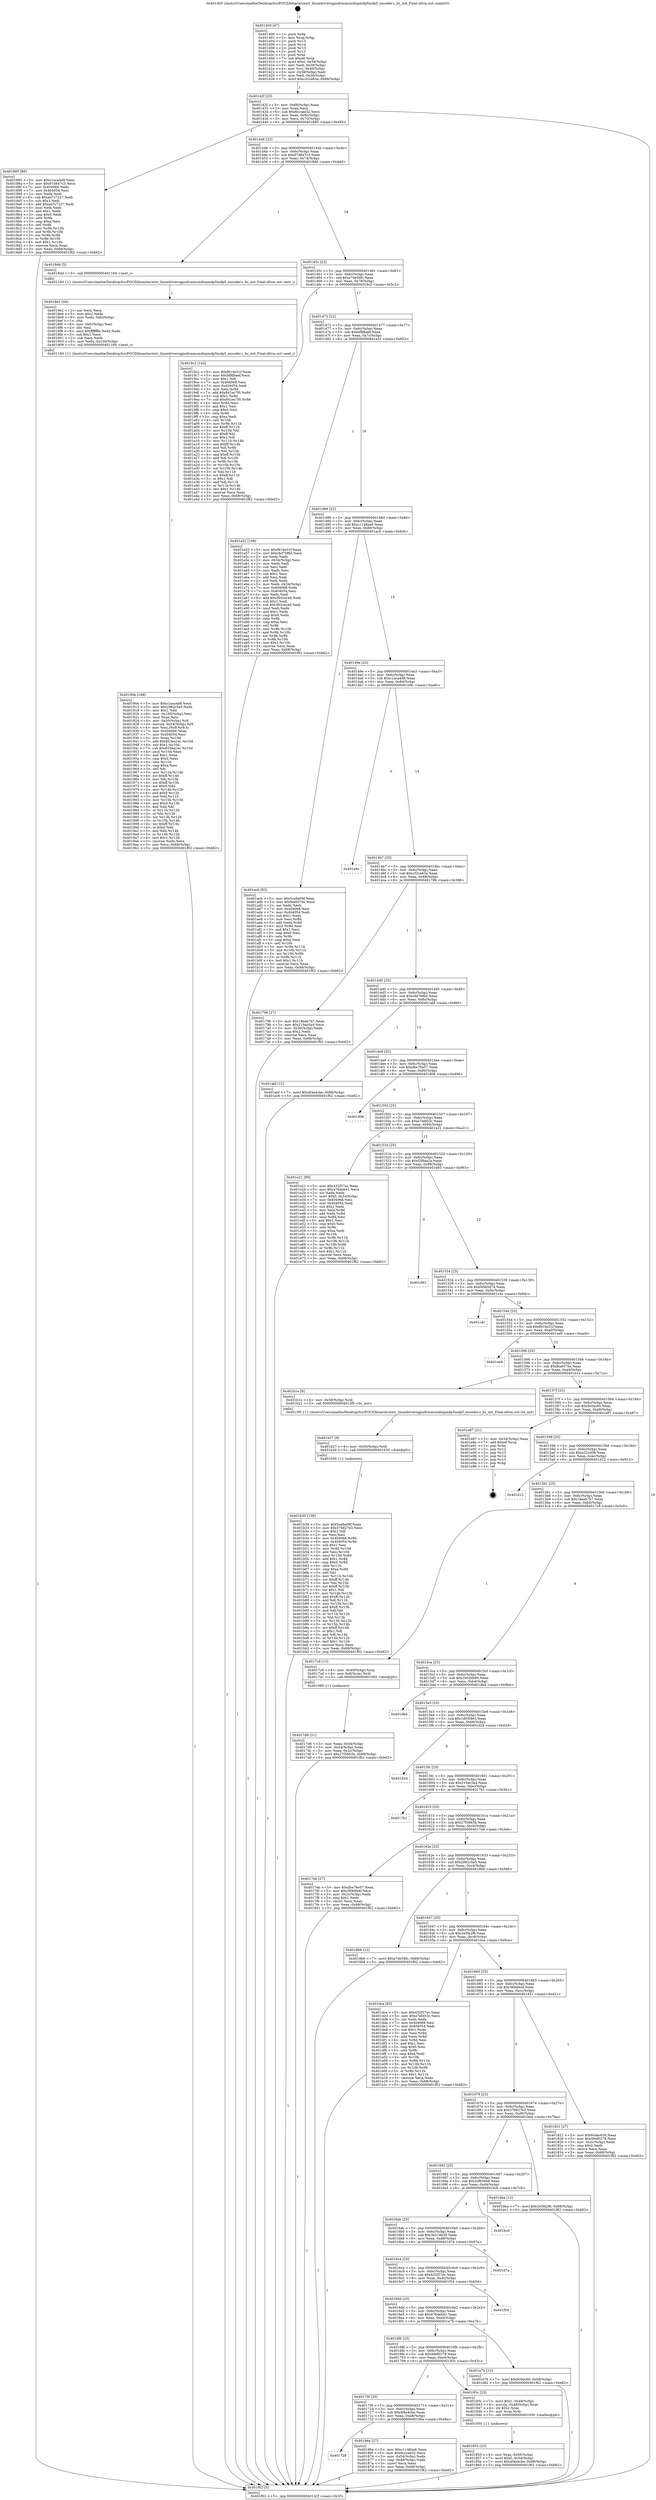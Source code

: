 digraph "0x401400" {
  label = "0x401400 (/mnt/c/Users/mathe/Desktop/tcc/POCII/binaries/extr_linuxdriversgpudrmmsmdispmdp5mdp5_encoder.c_bs_init_Final-ollvm.out::main(0))"
  labelloc = "t"
  node[shape=record]

  Entry [label="",width=0.3,height=0.3,shape=circle,fillcolor=black,style=filled]
  "0x40142f" [label="{
     0x40142f [23]\l
     | [instrs]\l
     &nbsp;&nbsp;0x40142f \<+3\>: mov -0x68(%rbp),%eax\l
     &nbsp;&nbsp;0x401432 \<+2\>: mov %eax,%ecx\l
     &nbsp;&nbsp;0x401434 \<+6\>: sub $0x8cccad32,%ecx\l
     &nbsp;&nbsp;0x40143a \<+3\>: mov %eax,-0x6c(%rbp)\l
     &nbsp;&nbsp;0x40143d \<+3\>: mov %ecx,-0x70(%rbp)\l
     &nbsp;&nbsp;0x401440 \<+6\>: je 0000000000401885 \<main+0x485\>\l
  }"]
  "0x401885" [label="{
     0x401885 [88]\l
     | [instrs]\l
     &nbsp;&nbsp;0x401885 \<+5\>: mov $0xc1aca4d9,%eax\l
     &nbsp;&nbsp;0x40188a \<+5\>: mov $0x97d847c3,%ecx\l
     &nbsp;&nbsp;0x40188f \<+7\>: mov 0x404068,%edx\l
     &nbsp;&nbsp;0x401896 \<+7\>: mov 0x404054,%esi\l
     &nbsp;&nbsp;0x40189d \<+2\>: mov %edx,%edi\l
     &nbsp;&nbsp;0x40189f \<+6\>: sub $0xad7c7227,%edi\l
     &nbsp;&nbsp;0x4018a5 \<+3\>: sub $0x1,%edi\l
     &nbsp;&nbsp;0x4018a8 \<+6\>: add $0xad7c7227,%edi\l
     &nbsp;&nbsp;0x4018ae \<+3\>: imul %edi,%edx\l
     &nbsp;&nbsp;0x4018b1 \<+3\>: and $0x1,%edx\l
     &nbsp;&nbsp;0x4018b4 \<+3\>: cmp $0x0,%edx\l
     &nbsp;&nbsp;0x4018b7 \<+4\>: sete %r8b\l
     &nbsp;&nbsp;0x4018bb \<+3\>: cmp $0xa,%esi\l
     &nbsp;&nbsp;0x4018be \<+4\>: setl %r9b\l
     &nbsp;&nbsp;0x4018c2 \<+3\>: mov %r8b,%r10b\l
     &nbsp;&nbsp;0x4018c5 \<+3\>: and %r9b,%r10b\l
     &nbsp;&nbsp;0x4018c8 \<+3\>: xor %r9b,%r8b\l
     &nbsp;&nbsp;0x4018cb \<+3\>: or %r8b,%r10b\l
     &nbsp;&nbsp;0x4018ce \<+4\>: test $0x1,%r10b\l
     &nbsp;&nbsp;0x4018d2 \<+3\>: cmovne %ecx,%eax\l
     &nbsp;&nbsp;0x4018d5 \<+3\>: mov %eax,-0x68(%rbp)\l
     &nbsp;&nbsp;0x4018d8 \<+5\>: jmp 0000000000401f62 \<main+0xb62\>\l
  }"]
  "0x401446" [label="{
     0x401446 [22]\l
     | [instrs]\l
     &nbsp;&nbsp;0x401446 \<+5\>: jmp 000000000040144b \<main+0x4b\>\l
     &nbsp;&nbsp;0x40144b \<+3\>: mov -0x6c(%rbp),%eax\l
     &nbsp;&nbsp;0x40144e \<+5\>: sub $0x97d847c3,%eax\l
     &nbsp;&nbsp;0x401453 \<+3\>: mov %eax,-0x74(%rbp)\l
     &nbsp;&nbsp;0x401456 \<+6\>: je 00000000004018dd \<main+0x4dd\>\l
  }"]
  Exit [label="",width=0.3,height=0.3,shape=circle,fillcolor=black,style=filled,peripheries=2]
  "0x4018dd" [label="{
     0x4018dd [5]\l
     | [instrs]\l
     &nbsp;&nbsp;0x4018dd \<+5\>: call 0000000000401160 \<next_i\>\l
     | [calls]\l
     &nbsp;&nbsp;0x401160 \{1\} (/mnt/c/Users/mathe/Desktop/tcc/POCII/binaries/extr_linuxdriversgpudrmmsmdispmdp5mdp5_encoder.c_bs_init_Final-ollvm.out::next_i)\l
  }"]
  "0x40145c" [label="{
     0x40145c [22]\l
     | [instrs]\l
     &nbsp;&nbsp;0x40145c \<+5\>: jmp 0000000000401461 \<main+0x61\>\l
     &nbsp;&nbsp;0x401461 \<+3\>: mov -0x6c(%rbp),%eax\l
     &nbsp;&nbsp;0x401464 \<+5\>: sub $0xa7de56fc,%eax\l
     &nbsp;&nbsp;0x401469 \<+3\>: mov %eax,-0x78(%rbp)\l
     &nbsp;&nbsp;0x40146c \<+6\>: je 00000000004019c2 \<main+0x5c2\>\l
  }"]
  "0x401b30" [label="{
     0x401b30 [138]\l
     | [instrs]\l
     &nbsp;&nbsp;0x401b30 \<+5\>: mov $0x5ca9a09f,%eax\l
     &nbsp;&nbsp;0x401b35 \<+5\>: mov $0x376827e3,%ecx\l
     &nbsp;&nbsp;0x401b3a \<+2\>: mov $0x1,%dl\l
     &nbsp;&nbsp;0x401b3c \<+2\>: xor %esi,%esi\l
     &nbsp;&nbsp;0x401b3e \<+8\>: mov 0x404068,%r8d\l
     &nbsp;&nbsp;0x401b46 \<+8\>: mov 0x404054,%r9d\l
     &nbsp;&nbsp;0x401b4e \<+3\>: sub $0x1,%esi\l
     &nbsp;&nbsp;0x401b51 \<+3\>: mov %r8d,%r10d\l
     &nbsp;&nbsp;0x401b54 \<+3\>: add %esi,%r10d\l
     &nbsp;&nbsp;0x401b57 \<+4\>: imul %r10d,%r8d\l
     &nbsp;&nbsp;0x401b5b \<+4\>: and $0x1,%r8d\l
     &nbsp;&nbsp;0x401b5f \<+4\>: cmp $0x0,%r8d\l
     &nbsp;&nbsp;0x401b63 \<+4\>: sete %r11b\l
     &nbsp;&nbsp;0x401b67 \<+4\>: cmp $0xa,%r9d\l
     &nbsp;&nbsp;0x401b6b \<+3\>: setl %bl\l
     &nbsp;&nbsp;0x401b6e \<+3\>: mov %r11b,%r14b\l
     &nbsp;&nbsp;0x401b71 \<+4\>: xor $0xff,%r14b\l
     &nbsp;&nbsp;0x401b75 \<+3\>: mov %bl,%r15b\l
     &nbsp;&nbsp;0x401b78 \<+4\>: xor $0xff,%r15b\l
     &nbsp;&nbsp;0x401b7c \<+3\>: xor $0x1,%dl\l
     &nbsp;&nbsp;0x401b7f \<+3\>: mov %r14b,%r12b\l
     &nbsp;&nbsp;0x401b82 \<+4\>: and $0xff,%r12b\l
     &nbsp;&nbsp;0x401b86 \<+3\>: and %dl,%r11b\l
     &nbsp;&nbsp;0x401b89 \<+3\>: mov %r15b,%r13b\l
     &nbsp;&nbsp;0x401b8c \<+4\>: and $0xff,%r13b\l
     &nbsp;&nbsp;0x401b90 \<+2\>: and %dl,%bl\l
     &nbsp;&nbsp;0x401b92 \<+3\>: or %r11b,%r12b\l
     &nbsp;&nbsp;0x401b95 \<+3\>: or %bl,%r13b\l
     &nbsp;&nbsp;0x401b98 \<+3\>: xor %r13b,%r12b\l
     &nbsp;&nbsp;0x401b9b \<+3\>: or %r15b,%r14b\l
     &nbsp;&nbsp;0x401b9e \<+4\>: xor $0xff,%r14b\l
     &nbsp;&nbsp;0x401ba2 \<+3\>: or $0x1,%dl\l
     &nbsp;&nbsp;0x401ba5 \<+3\>: and %dl,%r14b\l
     &nbsp;&nbsp;0x401ba8 \<+3\>: or %r14b,%r12b\l
     &nbsp;&nbsp;0x401bab \<+4\>: test $0x1,%r12b\l
     &nbsp;&nbsp;0x401baf \<+3\>: cmovne %ecx,%eax\l
     &nbsp;&nbsp;0x401bb2 \<+3\>: mov %eax,-0x68(%rbp)\l
     &nbsp;&nbsp;0x401bb5 \<+5\>: jmp 0000000000401f62 \<main+0xb62\>\l
  }"]
  "0x4019c2" [label="{
     0x4019c2 [144]\l
     | [instrs]\l
     &nbsp;&nbsp;0x4019c2 \<+5\>: mov $0xf910e31f,%eax\l
     &nbsp;&nbsp;0x4019c7 \<+5\>: mov $0xbf8fbaef,%ecx\l
     &nbsp;&nbsp;0x4019cc \<+2\>: mov $0x1,%dl\l
     &nbsp;&nbsp;0x4019ce \<+7\>: mov 0x404068,%esi\l
     &nbsp;&nbsp;0x4019d5 \<+7\>: mov 0x404054,%edi\l
     &nbsp;&nbsp;0x4019dc \<+3\>: mov %esi,%r8d\l
     &nbsp;&nbsp;0x4019df \<+7\>: add $0x841ec7f0,%r8d\l
     &nbsp;&nbsp;0x4019e6 \<+4\>: sub $0x1,%r8d\l
     &nbsp;&nbsp;0x4019ea \<+7\>: sub $0x841ec7f0,%r8d\l
     &nbsp;&nbsp;0x4019f1 \<+4\>: imul %r8d,%esi\l
     &nbsp;&nbsp;0x4019f5 \<+3\>: and $0x1,%esi\l
     &nbsp;&nbsp;0x4019f8 \<+3\>: cmp $0x0,%esi\l
     &nbsp;&nbsp;0x4019fb \<+4\>: sete %r9b\l
     &nbsp;&nbsp;0x4019ff \<+3\>: cmp $0xa,%edi\l
     &nbsp;&nbsp;0x401a02 \<+4\>: setl %r10b\l
     &nbsp;&nbsp;0x401a06 \<+3\>: mov %r9b,%r11b\l
     &nbsp;&nbsp;0x401a09 \<+4\>: xor $0xff,%r11b\l
     &nbsp;&nbsp;0x401a0d \<+3\>: mov %r10b,%bl\l
     &nbsp;&nbsp;0x401a10 \<+3\>: xor $0xff,%bl\l
     &nbsp;&nbsp;0x401a13 \<+3\>: xor $0x1,%dl\l
     &nbsp;&nbsp;0x401a16 \<+3\>: mov %r11b,%r14b\l
     &nbsp;&nbsp;0x401a19 \<+4\>: and $0xff,%r14b\l
     &nbsp;&nbsp;0x401a1d \<+3\>: and %dl,%r9b\l
     &nbsp;&nbsp;0x401a20 \<+3\>: mov %bl,%r15b\l
     &nbsp;&nbsp;0x401a23 \<+4\>: and $0xff,%r15b\l
     &nbsp;&nbsp;0x401a27 \<+3\>: and %dl,%r10b\l
     &nbsp;&nbsp;0x401a2a \<+3\>: or %r9b,%r14b\l
     &nbsp;&nbsp;0x401a2d \<+3\>: or %r10b,%r15b\l
     &nbsp;&nbsp;0x401a30 \<+3\>: xor %r15b,%r14b\l
     &nbsp;&nbsp;0x401a33 \<+3\>: or %bl,%r11b\l
     &nbsp;&nbsp;0x401a36 \<+4\>: xor $0xff,%r11b\l
     &nbsp;&nbsp;0x401a3a \<+3\>: or $0x1,%dl\l
     &nbsp;&nbsp;0x401a3d \<+3\>: and %dl,%r11b\l
     &nbsp;&nbsp;0x401a40 \<+3\>: or %r11b,%r14b\l
     &nbsp;&nbsp;0x401a43 \<+4\>: test $0x1,%r14b\l
     &nbsp;&nbsp;0x401a47 \<+3\>: cmovne %ecx,%eax\l
     &nbsp;&nbsp;0x401a4a \<+3\>: mov %eax,-0x68(%rbp)\l
     &nbsp;&nbsp;0x401a4d \<+5\>: jmp 0000000000401f62 \<main+0xb62\>\l
  }"]
  "0x401472" [label="{
     0x401472 [22]\l
     | [instrs]\l
     &nbsp;&nbsp;0x401472 \<+5\>: jmp 0000000000401477 \<main+0x77\>\l
     &nbsp;&nbsp;0x401477 \<+3\>: mov -0x6c(%rbp),%eax\l
     &nbsp;&nbsp;0x40147a \<+5\>: sub $0xbf8fbaef,%eax\l
     &nbsp;&nbsp;0x40147f \<+3\>: mov %eax,-0x7c(%rbp)\l
     &nbsp;&nbsp;0x401482 \<+6\>: je 0000000000401a52 \<main+0x652\>\l
  }"]
  "0x401b27" [label="{
     0x401b27 [9]\l
     | [instrs]\l
     &nbsp;&nbsp;0x401b27 \<+4\>: mov -0x50(%rbp),%rdi\l
     &nbsp;&nbsp;0x401b2b \<+5\>: call 0000000000401030 \<free@plt\>\l
     | [calls]\l
     &nbsp;&nbsp;0x401030 \{1\} (unknown)\l
  }"]
  "0x401a52" [label="{
     0x401a52 [109]\l
     | [instrs]\l
     &nbsp;&nbsp;0x401a52 \<+5\>: mov $0xf910e31f,%eax\l
     &nbsp;&nbsp;0x401a57 \<+5\>: mov $0xc6d7bf6d,%ecx\l
     &nbsp;&nbsp;0x401a5c \<+2\>: xor %edx,%edx\l
     &nbsp;&nbsp;0x401a5e \<+3\>: mov -0x54(%rbp),%esi\l
     &nbsp;&nbsp;0x401a61 \<+2\>: mov %edx,%edi\l
     &nbsp;&nbsp;0x401a63 \<+2\>: sub %esi,%edi\l
     &nbsp;&nbsp;0x401a65 \<+2\>: mov %edx,%esi\l
     &nbsp;&nbsp;0x401a67 \<+3\>: sub $0x1,%esi\l
     &nbsp;&nbsp;0x401a6a \<+2\>: add %esi,%edi\l
     &nbsp;&nbsp;0x401a6c \<+2\>: sub %edi,%edx\l
     &nbsp;&nbsp;0x401a6e \<+3\>: mov %edx,-0x54(%rbp)\l
     &nbsp;&nbsp;0x401a71 \<+7\>: mov 0x404068,%edx\l
     &nbsp;&nbsp;0x401a78 \<+7\>: mov 0x404054,%esi\l
     &nbsp;&nbsp;0x401a7f \<+2\>: mov %edx,%edi\l
     &nbsp;&nbsp;0x401a81 \<+6\>: add $0x393cec49,%edi\l
     &nbsp;&nbsp;0x401a87 \<+3\>: sub $0x1,%edi\l
     &nbsp;&nbsp;0x401a8a \<+6\>: sub $0x393cec49,%edi\l
     &nbsp;&nbsp;0x401a90 \<+3\>: imul %edi,%edx\l
     &nbsp;&nbsp;0x401a93 \<+3\>: and $0x1,%edx\l
     &nbsp;&nbsp;0x401a96 \<+3\>: cmp $0x0,%edx\l
     &nbsp;&nbsp;0x401a99 \<+4\>: sete %r8b\l
     &nbsp;&nbsp;0x401a9d \<+3\>: cmp $0xa,%esi\l
     &nbsp;&nbsp;0x401aa0 \<+4\>: setl %r9b\l
     &nbsp;&nbsp;0x401aa4 \<+3\>: mov %r8b,%r10b\l
     &nbsp;&nbsp;0x401aa7 \<+3\>: and %r9b,%r10b\l
     &nbsp;&nbsp;0x401aaa \<+3\>: xor %r9b,%r8b\l
     &nbsp;&nbsp;0x401aad \<+3\>: or %r8b,%r10b\l
     &nbsp;&nbsp;0x401ab0 \<+4\>: test $0x1,%r10b\l
     &nbsp;&nbsp;0x401ab4 \<+3\>: cmovne %ecx,%eax\l
     &nbsp;&nbsp;0x401ab7 \<+3\>: mov %eax,-0x68(%rbp)\l
     &nbsp;&nbsp;0x401aba \<+5\>: jmp 0000000000401f62 \<main+0xb62\>\l
  }"]
  "0x401488" [label="{
     0x401488 [22]\l
     | [instrs]\l
     &nbsp;&nbsp;0x401488 \<+5\>: jmp 000000000040148d \<main+0x8d\>\l
     &nbsp;&nbsp;0x40148d \<+3\>: mov -0x6c(%rbp),%eax\l
     &nbsp;&nbsp;0x401490 \<+5\>: sub $0xc1148aa6,%eax\l
     &nbsp;&nbsp;0x401495 \<+3\>: mov %eax,-0x80(%rbp)\l
     &nbsp;&nbsp;0x401498 \<+6\>: je 0000000000401acb \<main+0x6cb\>\l
  }"]
  "0x40190e" [label="{
     0x40190e [168]\l
     | [instrs]\l
     &nbsp;&nbsp;0x40190e \<+5\>: mov $0xc1aca4d9,%ecx\l
     &nbsp;&nbsp;0x401913 \<+5\>: mov $0x2982c5a5,%edx\l
     &nbsp;&nbsp;0x401918 \<+3\>: mov $0x1,%dil\l
     &nbsp;&nbsp;0x40191b \<+6\>: mov -0x100(%rbp),%esi\l
     &nbsp;&nbsp;0x401921 \<+3\>: imul %eax,%esi\l
     &nbsp;&nbsp;0x401924 \<+4\>: mov -0x50(%rbp),%r8\l
     &nbsp;&nbsp;0x401928 \<+4\>: movslq -0x54(%rbp),%r9\l
     &nbsp;&nbsp;0x40192c \<+4\>: mov %esi,(%r8,%r9,4)\l
     &nbsp;&nbsp;0x401930 \<+7\>: mov 0x404068,%eax\l
     &nbsp;&nbsp;0x401937 \<+7\>: mov 0x404054,%esi\l
     &nbsp;&nbsp;0x40193e \<+3\>: mov %eax,%r10d\l
     &nbsp;&nbsp;0x401941 \<+7\>: add $0x853ea1ec,%r10d\l
     &nbsp;&nbsp;0x401948 \<+4\>: sub $0x1,%r10d\l
     &nbsp;&nbsp;0x40194c \<+7\>: sub $0x853ea1ec,%r10d\l
     &nbsp;&nbsp;0x401953 \<+4\>: imul %r10d,%eax\l
     &nbsp;&nbsp;0x401957 \<+3\>: and $0x1,%eax\l
     &nbsp;&nbsp;0x40195a \<+3\>: cmp $0x0,%eax\l
     &nbsp;&nbsp;0x40195d \<+4\>: sete %r11b\l
     &nbsp;&nbsp;0x401961 \<+3\>: cmp $0xa,%esi\l
     &nbsp;&nbsp;0x401964 \<+3\>: setl %bl\l
     &nbsp;&nbsp;0x401967 \<+3\>: mov %r11b,%r14b\l
     &nbsp;&nbsp;0x40196a \<+4\>: xor $0xff,%r14b\l
     &nbsp;&nbsp;0x40196e \<+3\>: mov %bl,%r15b\l
     &nbsp;&nbsp;0x401971 \<+4\>: xor $0xff,%r15b\l
     &nbsp;&nbsp;0x401975 \<+4\>: xor $0x0,%dil\l
     &nbsp;&nbsp;0x401979 \<+3\>: mov %r14b,%r12b\l
     &nbsp;&nbsp;0x40197c \<+4\>: and $0x0,%r12b\l
     &nbsp;&nbsp;0x401980 \<+3\>: and %dil,%r11b\l
     &nbsp;&nbsp;0x401983 \<+3\>: mov %r15b,%r13b\l
     &nbsp;&nbsp;0x401986 \<+4\>: and $0x0,%r13b\l
     &nbsp;&nbsp;0x40198a \<+3\>: and %dil,%bl\l
     &nbsp;&nbsp;0x40198d \<+3\>: or %r11b,%r12b\l
     &nbsp;&nbsp;0x401990 \<+3\>: or %bl,%r13b\l
     &nbsp;&nbsp;0x401993 \<+3\>: xor %r13b,%r12b\l
     &nbsp;&nbsp;0x401996 \<+3\>: or %r15b,%r14b\l
     &nbsp;&nbsp;0x401999 \<+4\>: xor $0xff,%r14b\l
     &nbsp;&nbsp;0x40199d \<+4\>: or $0x0,%dil\l
     &nbsp;&nbsp;0x4019a1 \<+3\>: and %dil,%r14b\l
     &nbsp;&nbsp;0x4019a4 \<+3\>: or %r14b,%r12b\l
     &nbsp;&nbsp;0x4019a7 \<+4\>: test $0x1,%r12b\l
     &nbsp;&nbsp;0x4019ab \<+3\>: cmovne %edx,%ecx\l
     &nbsp;&nbsp;0x4019ae \<+3\>: mov %ecx,-0x68(%rbp)\l
     &nbsp;&nbsp;0x4019b1 \<+5\>: jmp 0000000000401f62 \<main+0xb62\>\l
  }"]
  "0x401acb" [label="{
     0x401acb [83]\l
     | [instrs]\l
     &nbsp;&nbsp;0x401acb \<+5\>: mov $0x5ca9a09f,%eax\l
     &nbsp;&nbsp;0x401ad0 \<+5\>: mov $0xfea657ee,%ecx\l
     &nbsp;&nbsp;0x401ad5 \<+2\>: xor %edx,%edx\l
     &nbsp;&nbsp;0x401ad7 \<+7\>: mov 0x404068,%esi\l
     &nbsp;&nbsp;0x401ade \<+7\>: mov 0x404054,%edi\l
     &nbsp;&nbsp;0x401ae5 \<+3\>: sub $0x1,%edx\l
     &nbsp;&nbsp;0x401ae8 \<+3\>: mov %esi,%r8d\l
     &nbsp;&nbsp;0x401aeb \<+3\>: add %edx,%r8d\l
     &nbsp;&nbsp;0x401aee \<+4\>: imul %r8d,%esi\l
     &nbsp;&nbsp;0x401af2 \<+3\>: and $0x1,%esi\l
     &nbsp;&nbsp;0x401af5 \<+3\>: cmp $0x0,%esi\l
     &nbsp;&nbsp;0x401af8 \<+4\>: sete %r9b\l
     &nbsp;&nbsp;0x401afc \<+3\>: cmp $0xa,%edi\l
     &nbsp;&nbsp;0x401aff \<+4\>: setl %r10b\l
     &nbsp;&nbsp;0x401b03 \<+3\>: mov %r9b,%r11b\l
     &nbsp;&nbsp;0x401b06 \<+3\>: and %r10b,%r11b\l
     &nbsp;&nbsp;0x401b09 \<+3\>: xor %r10b,%r9b\l
     &nbsp;&nbsp;0x401b0c \<+3\>: or %r9b,%r11b\l
     &nbsp;&nbsp;0x401b0f \<+4\>: test $0x1,%r11b\l
     &nbsp;&nbsp;0x401b13 \<+3\>: cmovne %ecx,%eax\l
     &nbsp;&nbsp;0x401b16 \<+3\>: mov %eax,-0x68(%rbp)\l
     &nbsp;&nbsp;0x401b19 \<+5\>: jmp 0000000000401f62 \<main+0xb62\>\l
  }"]
  "0x40149e" [label="{
     0x40149e [25]\l
     | [instrs]\l
     &nbsp;&nbsp;0x40149e \<+5\>: jmp 00000000004014a3 \<main+0xa3\>\l
     &nbsp;&nbsp;0x4014a3 \<+3\>: mov -0x6c(%rbp),%eax\l
     &nbsp;&nbsp;0x4014a6 \<+5\>: sub $0xc1aca4d9,%eax\l
     &nbsp;&nbsp;0x4014ab \<+6\>: mov %eax,-0x84(%rbp)\l
     &nbsp;&nbsp;0x4014b1 \<+6\>: je 0000000000401e9c \<main+0xa9c\>\l
  }"]
  "0x4018e2" [label="{
     0x4018e2 [44]\l
     | [instrs]\l
     &nbsp;&nbsp;0x4018e2 \<+2\>: xor %ecx,%ecx\l
     &nbsp;&nbsp;0x4018e4 \<+5\>: mov $0x2,%edx\l
     &nbsp;&nbsp;0x4018e9 \<+6\>: mov %edx,-0xfc(%rbp)\l
     &nbsp;&nbsp;0x4018ef \<+1\>: cltd\l
     &nbsp;&nbsp;0x4018f0 \<+6\>: mov -0xfc(%rbp),%esi\l
     &nbsp;&nbsp;0x4018f6 \<+2\>: idiv %esi\l
     &nbsp;&nbsp;0x4018f8 \<+6\>: imul $0xfffffffe,%edx,%edx\l
     &nbsp;&nbsp;0x4018fe \<+3\>: sub $0x1,%ecx\l
     &nbsp;&nbsp;0x401901 \<+2\>: sub %ecx,%edx\l
     &nbsp;&nbsp;0x401903 \<+6\>: mov %edx,-0x100(%rbp)\l
     &nbsp;&nbsp;0x401909 \<+5\>: call 0000000000401160 \<next_i\>\l
     | [calls]\l
     &nbsp;&nbsp;0x401160 \{1\} (/mnt/c/Users/mathe/Desktop/tcc/POCII/binaries/extr_linuxdriversgpudrmmsmdispmdp5mdp5_encoder.c_bs_init_Final-ollvm.out::next_i)\l
  }"]
  "0x401e9c" [label="{
     0x401e9c\l
  }", style=dashed]
  "0x4014b7" [label="{
     0x4014b7 [25]\l
     | [instrs]\l
     &nbsp;&nbsp;0x4014b7 \<+5\>: jmp 00000000004014bc \<main+0xbc\>\l
     &nbsp;&nbsp;0x4014bc \<+3\>: mov -0x6c(%rbp),%eax\l
     &nbsp;&nbsp;0x4014bf \<+5\>: sub $0xc32ca63a,%eax\l
     &nbsp;&nbsp;0x4014c4 \<+6\>: mov %eax,-0x88(%rbp)\l
     &nbsp;&nbsp;0x4014ca \<+6\>: je 0000000000401796 \<main+0x396\>\l
  }"]
  "0x401728" [label="{
     0x401728\l
  }", style=dashed]
  "0x401796" [label="{
     0x401796 [27]\l
     | [instrs]\l
     &nbsp;&nbsp;0x401796 \<+5\>: mov $0x18eab7b7,%eax\l
     &nbsp;&nbsp;0x40179b \<+5\>: mov $0x219ac5a4,%ecx\l
     &nbsp;&nbsp;0x4017a0 \<+3\>: mov -0x30(%rbp),%edx\l
     &nbsp;&nbsp;0x4017a3 \<+3\>: cmp $0x2,%edx\l
     &nbsp;&nbsp;0x4017a6 \<+3\>: cmovne %ecx,%eax\l
     &nbsp;&nbsp;0x4017a9 \<+3\>: mov %eax,-0x68(%rbp)\l
     &nbsp;&nbsp;0x4017ac \<+5\>: jmp 0000000000401f62 \<main+0xb62\>\l
  }"]
  "0x4014d0" [label="{
     0x4014d0 [25]\l
     | [instrs]\l
     &nbsp;&nbsp;0x4014d0 \<+5\>: jmp 00000000004014d5 \<main+0xd5\>\l
     &nbsp;&nbsp;0x4014d5 \<+3\>: mov -0x6c(%rbp),%eax\l
     &nbsp;&nbsp;0x4014d8 \<+5\>: sub $0xc6d7bf6d,%eax\l
     &nbsp;&nbsp;0x4014dd \<+6\>: mov %eax,-0x8c(%rbp)\l
     &nbsp;&nbsp;0x4014e3 \<+6\>: je 0000000000401abf \<main+0x6bf\>\l
  }"]
  "0x401f62" [label="{
     0x401f62 [5]\l
     | [instrs]\l
     &nbsp;&nbsp;0x401f62 \<+5\>: jmp 000000000040142f \<main+0x2f\>\l
  }"]
  "0x401400" [label="{
     0x401400 [47]\l
     | [instrs]\l
     &nbsp;&nbsp;0x401400 \<+1\>: push %rbp\l
     &nbsp;&nbsp;0x401401 \<+3\>: mov %rsp,%rbp\l
     &nbsp;&nbsp;0x401404 \<+2\>: push %r15\l
     &nbsp;&nbsp;0x401406 \<+2\>: push %r14\l
     &nbsp;&nbsp;0x401408 \<+2\>: push %r13\l
     &nbsp;&nbsp;0x40140a \<+2\>: push %r12\l
     &nbsp;&nbsp;0x40140c \<+1\>: push %rbx\l
     &nbsp;&nbsp;0x40140d \<+7\>: sub $0xe8,%rsp\l
     &nbsp;&nbsp;0x401414 \<+7\>: movl $0x0,-0x34(%rbp)\l
     &nbsp;&nbsp;0x40141b \<+3\>: mov %edi,-0x38(%rbp)\l
     &nbsp;&nbsp;0x40141e \<+4\>: mov %rsi,-0x40(%rbp)\l
     &nbsp;&nbsp;0x401422 \<+3\>: mov -0x38(%rbp),%edi\l
     &nbsp;&nbsp;0x401425 \<+3\>: mov %edi,-0x30(%rbp)\l
     &nbsp;&nbsp;0x401428 \<+7\>: movl $0xc32ca63a,-0x68(%rbp)\l
  }"]
  "0x40186a" [label="{
     0x40186a [27]\l
     | [instrs]\l
     &nbsp;&nbsp;0x40186a \<+5\>: mov $0xc1148aa6,%eax\l
     &nbsp;&nbsp;0x40186f \<+5\>: mov $0x8cccad32,%ecx\l
     &nbsp;&nbsp;0x401874 \<+3\>: mov -0x54(%rbp),%edx\l
     &nbsp;&nbsp;0x401877 \<+3\>: cmp -0x48(%rbp),%edx\l
     &nbsp;&nbsp;0x40187a \<+3\>: cmovl %ecx,%eax\l
     &nbsp;&nbsp;0x40187d \<+3\>: mov %eax,-0x68(%rbp)\l
     &nbsp;&nbsp;0x401880 \<+5\>: jmp 0000000000401f62 \<main+0xb62\>\l
  }"]
  "0x401abf" [label="{
     0x401abf [12]\l
     | [instrs]\l
     &nbsp;&nbsp;0x401abf \<+7\>: movl $0x4f4e4cbe,-0x68(%rbp)\l
     &nbsp;&nbsp;0x401ac6 \<+5\>: jmp 0000000000401f62 \<main+0xb62\>\l
  }"]
  "0x4014e9" [label="{
     0x4014e9 [25]\l
     | [instrs]\l
     &nbsp;&nbsp;0x4014e9 \<+5\>: jmp 00000000004014ee \<main+0xee\>\l
     &nbsp;&nbsp;0x4014ee \<+3\>: mov -0x6c(%rbp),%eax\l
     &nbsp;&nbsp;0x4014f1 \<+5\>: sub $0xdbe76e57,%eax\l
     &nbsp;&nbsp;0x4014f6 \<+6\>: mov %eax,-0x90(%rbp)\l
     &nbsp;&nbsp;0x4014fc \<+6\>: je 0000000000401806 \<main+0x406\>\l
  }"]
  "0x401853" [label="{
     0x401853 [23]\l
     | [instrs]\l
     &nbsp;&nbsp;0x401853 \<+4\>: mov %rax,-0x50(%rbp)\l
     &nbsp;&nbsp;0x401857 \<+7\>: movl $0x0,-0x54(%rbp)\l
     &nbsp;&nbsp;0x40185e \<+7\>: movl $0x4f4e4cbe,-0x68(%rbp)\l
     &nbsp;&nbsp;0x401865 \<+5\>: jmp 0000000000401f62 \<main+0xb62\>\l
  }"]
  "0x401806" [label="{
     0x401806\l
  }", style=dashed]
  "0x401502" [label="{
     0x401502 [25]\l
     | [instrs]\l
     &nbsp;&nbsp;0x401502 \<+5\>: jmp 0000000000401507 \<main+0x107\>\l
     &nbsp;&nbsp;0x401507 \<+3\>: mov -0x6c(%rbp),%eax\l
     &nbsp;&nbsp;0x40150a \<+5\>: sub $0xe7efd53c,%eax\l
     &nbsp;&nbsp;0x40150f \<+6\>: mov %eax,-0x94(%rbp)\l
     &nbsp;&nbsp;0x401515 \<+6\>: je 0000000000401e21 \<main+0xa21\>\l
  }"]
  "0x40170f" [label="{
     0x40170f [25]\l
     | [instrs]\l
     &nbsp;&nbsp;0x40170f \<+5\>: jmp 0000000000401714 \<main+0x314\>\l
     &nbsp;&nbsp;0x401714 \<+3\>: mov -0x6c(%rbp),%eax\l
     &nbsp;&nbsp;0x401717 \<+5\>: sub $0x4f4e4cbe,%eax\l
     &nbsp;&nbsp;0x40171c \<+6\>: mov %eax,-0xe8(%rbp)\l
     &nbsp;&nbsp;0x401722 \<+6\>: je 000000000040186a \<main+0x46a\>\l
  }"]
  "0x401e21" [label="{
     0x401e21 [90]\l
     | [instrs]\l
     &nbsp;&nbsp;0x401e21 \<+5\>: mov $0x432f37ec,%eax\l
     &nbsp;&nbsp;0x401e26 \<+5\>: mov $0x476deb41,%ecx\l
     &nbsp;&nbsp;0x401e2b \<+2\>: xor %edx,%edx\l
     &nbsp;&nbsp;0x401e2d \<+7\>: movl $0x0,-0x34(%rbp)\l
     &nbsp;&nbsp;0x401e34 \<+7\>: mov 0x404068,%esi\l
     &nbsp;&nbsp;0x401e3b \<+7\>: mov 0x404054,%edi\l
     &nbsp;&nbsp;0x401e42 \<+3\>: sub $0x1,%edx\l
     &nbsp;&nbsp;0x401e45 \<+3\>: mov %esi,%r8d\l
     &nbsp;&nbsp;0x401e48 \<+3\>: add %edx,%r8d\l
     &nbsp;&nbsp;0x401e4b \<+4\>: imul %r8d,%esi\l
     &nbsp;&nbsp;0x401e4f \<+3\>: and $0x1,%esi\l
     &nbsp;&nbsp;0x401e52 \<+3\>: cmp $0x0,%esi\l
     &nbsp;&nbsp;0x401e55 \<+4\>: sete %r9b\l
     &nbsp;&nbsp;0x401e59 \<+3\>: cmp $0xa,%edi\l
     &nbsp;&nbsp;0x401e5c \<+4\>: setl %r10b\l
     &nbsp;&nbsp;0x401e60 \<+3\>: mov %r9b,%r11b\l
     &nbsp;&nbsp;0x401e63 \<+3\>: and %r10b,%r11b\l
     &nbsp;&nbsp;0x401e66 \<+3\>: xor %r10b,%r9b\l
     &nbsp;&nbsp;0x401e69 \<+3\>: or %r9b,%r11b\l
     &nbsp;&nbsp;0x401e6c \<+4\>: test $0x1,%r11b\l
     &nbsp;&nbsp;0x401e70 \<+3\>: cmovne %ecx,%eax\l
     &nbsp;&nbsp;0x401e73 \<+3\>: mov %eax,-0x68(%rbp)\l
     &nbsp;&nbsp;0x401e76 \<+5\>: jmp 0000000000401f62 \<main+0xb62\>\l
  }"]
  "0x40151b" [label="{
     0x40151b [25]\l
     | [instrs]\l
     &nbsp;&nbsp;0x40151b \<+5\>: jmp 0000000000401520 \<main+0x120\>\l
     &nbsp;&nbsp;0x401520 \<+3\>: mov -0x6c(%rbp),%eax\l
     &nbsp;&nbsp;0x401523 \<+5\>: sub $0xf2f9aa2a,%eax\l
     &nbsp;&nbsp;0x401528 \<+6\>: mov %eax,-0x98(%rbp)\l
     &nbsp;&nbsp;0x40152e \<+6\>: je 0000000000401d93 \<main+0x993\>\l
  }"]
  "0x40183c" [label="{
     0x40183c [23]\l
     | [instrs]\l
     &nbsp;&nbsp;0x40183c \<+7\>: movl $0x1,-0x48(%rbp)\l
     &nbsp;&nbsp;0x401843 \<+4\>: movslq -0x48(%rbp),%rax\l
     &nbsp;&nbsp;0x401847 \<+4\>: shl $0x2,%rax\l
     &nbsp;&nbsp;0x40184b \<+3\>: mov %rax,%rdi\l
     &nbsp;&nbsp;0x40184e \<+5\>: call 0000000000401050 \<malloc@plt\>\l
     | [calls]\l
     &nbsp;&nbsp;0x401050 \{1\} (unknown)\l
  }"]
  "0x401d93" [label="{
     0x401d93\l
  }", style=dashed]
  "0x401534" [label="{
     0x401534 [25]\l
     | [instrs]\l
     &nbsp;&nbsp;0x401534 \<+5\>: jmp 0000000000401539 \<main+0x139\>\l
     &nbsp;&nbsp;0x401539 \<+3\>: mov -0x6c(%rbp),%eax\l
     &nbsp;&nbsp;0x40153c \<+5\>: sub $0xf45b5d74,%eax\l
     &nbsp;&nbsp;0x401541 \<+6\>: mov %eax,-0x9c(%rbp)\l
     &nbsp;&nbsp;0x401547 \<+6\>: je 0000000000401c4c \<main+0x84c\>\l
  }"]
  "0x4016f6" [label="{
     0x4016f6 [25]\l
     | [instrs]\l
     &nbsp;&nbsp;0x4016f6 \<+5\>: jmp 00000000004016fb \<main+0x2fb\>\l
     &nbsp;&nbsp;0x4016fb \<+3\>: mov -0x6c(%rbp),%eax\l
     &nbsp;&nbsp;0x4016fe \<+5\>: sub $0x49ef0278,%eax\l
     &nbsp;&nbsp;0x401703 \<+6\>: mov %eax,-0xe4(%rbp)\l
     &nbsp;&nbsp;0x401709 \<+6\>: je 000000000040183c \<main+0x43c\>\l
  }"]
  "0x401c4c" [label="{
     0x401c4c\l
  }", style=dashed]
  "0x40154d" [label="{
     0x40154d [25]\l
     | [instrs]\l
     &nbsp;&nbsp;0x40154d \<+5\>: jmp 0000000000401552 \<main+0x152\>\l
     &nbsp;&nbsp;0x401552 \<+3\>: mov -0x6c(%rbp),%eax\l
     &nbsp;&nbsp;0x401555 \<+5\>: sub $0xf910e31f,%eax\l
     &nbsp;&nbsp;0x40155a \<+6\>: mov %eax,-0xa0(%rbp)\l
     &nbsp;&nbsp;0x401560 \<+6\>: je 0000000000401ee9 \<main+0xae9\>\l
  }"]
  "0x401e7b" [label="{
     0x401e7b [12]\l
     | [instrs]\l
     &nbsp;&nbsp;0x401e7b \<+7\>: movl $0x9c0ac60,-0x68(%rbp)\l
     &nbsp;&nbsp;0x401e82 \<+5\>: jmp 0000000000401f62 \<main+0xb62\>\l
  }"]
  "0x401ee9" [label="{
     0x401ee9\l
  }", style=dashed]
  "0x401566" [label="{
     0x401566 [25]\l
     | [instrs]\l
     &nbsp;&nbsp;0x401566 \<+5\>: jmp 000000000040156b \<main+0x16b\>\l
     &nbsp;&nbsp;0x40156b \<+3\>: mov -0x6c(%rbp),%eax\l
     &nbsp;&nbsp;0x40156e \<+5\>: sub $0xfea657ee,%eax\l
     &nbsp;&nbsp;0x401573 \<+6\>: mov %eax,-0xa4(%rbp)\l
     &nbsp;&nbsp;0x401579 \<+6\>: je 0000000000401b1e \<main+0x71e\>\l
  }"]
  "0x4016dd" [label="{
     0x4016dd [25]\l
     | [instrs]\l
     &nbsp;&nbsp;0x4016dd \<+5\>: jmp 00000000004016e2 \<main+0x2e2\>\l
     &nbsp;&nbsp;0x4016e2 \<+3\>: mov -0x6c(%rbp),%eax\l
     &nbsp;&nbsp;0x4016e5 \<+5\>: sub $0x476deb41,%eax\l
     &nbsp;&nbsp;0x4016ea \<+6\>: mov %eax,-0xe0(%rbp)\l
     &nbsp;&nbsp;0x4016f0 \<+6\>: je 0000000000401e7b \<main+0xa7b\>\l
  }"]
  "0x401b1e" [label="{
     0x401b1e [9]\l
     | [instrs]\l
     &nbsp;&nbsp;0x401b1e \<+4\>: mov -0x50(%rbp),%rdi\l
     &nbsp;&nbsp;0x401b22 \<+5\>: call 00000000004013f0 \<bs_init\>\l
     | [calls]\l
     &nbsp;&nbsp;0x4013f0 \{1\} (/mnt/c/Users/mathe/Desktop/tcc/POCII/binaries/extr_linuxdriversgpudrmmsmdispmdp5mdp5_encoder.c_bs_init_Final-ollvm.out::bs_init)\l
  }"]
  "0x40157f" [label="{
     0x40157f [25]\l
     | [instrs]\l
     &nbsp;&nbsp;0x40157f \<+5\>: jmp 0000000000401584 \<main+0x184\>\l
     &nbsp;&nbsp;0x401584 \<+3\>: mov -0x6c(%rbp),%eax\l
     &nbsp;&nbsp;0x401587 \<+5\>: sub $0x9c0ac60,%eax\l
     &nbsp;&nbsp;0x40158c \<+6\>: mov %eax,-0xa8(%rbp)\l
     &nbsp;&nbsp;0x401592 \<+6\>: je 0000000000401e87 \<main+0xa87\>\l
  }"]
  "0x401f54" [label="{
     0x401f54\l
  }", style=dashed]
  "0x401e87" [label="{
     0x401e87 [21]\l
     | [instrs]\l
     &nbsp;&nbsp;0x401e87 \<+3\>: mov -0x34(%rbp),%eax\l
     &nbsp;&nbsp;0x401e8a \<+7\>: add $0xe8,%rsp\l
     &nbsp;&nbsp;0x401e91 \<+1\>: pop %rbx\l
     &nbsp;&nbsp;0x401e92 \<+2\>: pop %r12\l
     &nbsp;&nbsp;0x401e94 \<+2\>: pop %r13\l
     &nbsp;&nbsp;0x401e96 \<+2\>: pop %r14\l
     &nbsp;&nbsp;0x401e98 \<+2\>: pop %r15\l
     &nbsp;&nbsp;0x401e9a \<+1\>: pop %rbp\l
     &nbsp;&nbsp;0x401e9b \<+1\>: ret\l
  }"]
  "0x401598" [label="{
     0x401598 [25]\l
     | [instrs]\l
     &nbsp;&nbsp;0x401598 \<+5\>: jmp 000000000040159d \<main+0x19d\>\l
     &nbsp;&nbsp;0x40159d \<+3\>: mov -0x6c(%rbp),%eax\l
     &nbsp;&nbsp;0x4015a0 \<+5\>: sub $0xa22cd09,%eax\l
     &nbsp;&nbsp;0x4015a5 \<+6\>: mov %eax,-0xac(%rbp)\l
     &nbsp;&nbsp;0x4015ab \<+6\>: je 0000000000401d12 \<main+0x912\>\l
  }"]
  "0x4016c4" [label="{
     0x4016c4 [25]\l
     | [instrs]\l
     &nbsp;&nbsp;0x4016c4 \<+5\>: jmp 00000000004016c9 \<main+0x2c9\>\l
     &nbsp;&nbsp;0x4016c9 \<+3\>: mov -0x6c(%rbp),%eax\l
     &nbsp;&nbsp;0x4016cc \<+5\>: sub $0x432f37ec,%eax\l
     &nbsp;&nbsp;0x4016d1 \<+6\>: mov %eax,-0xdc(%rbp)\l
     &nbsp;&nbsp;0x4016d7 \<+6\>: je 0000000000401f54 \<main+0xb54\>\l
  }"]
  "0x401d12" [label="{
     0x401d12\l
  }", style=dashed]
  "0x4015b1" [label="{
     0x4015b1 [25]\l
     | [instrs]\l
     &nbsp;&nbsp;0x4015b1 \<+5\>: jmp 00000000004015b6 \<main+0x1b6\>\l
     &nbsp;&nbsp;0x4015b6 \<+3\>: mov -0x6c(%rbp),%eax\l
     &nbsp;&nbsp;0x4015b9 \<+5\>: sub $0x18eab7b7,%eax\l
     &nbsp;&nbsp;0x4015be \<+6\>: mov %eax,-0xb0(%rbp)\l
     &nbsp;&nbsp;0x4015c4 \<+6\>: je 00000000004017c9 \<main+0x3c9\>\l
  }"]
  "0x401d7a" [label="{
     0x401d7a\l
  }", style=dashed]
  "0x4017c9" [label="{
     0x4017c9 [13]\l
     | [instrs]\l
     &nbsp;&nbsp;0x4017c9 \<+4\>: mov -0x40(%rbp),%rax\l
     &nbsp;&nbsp;0x4017cd \<+4\>: mov 0x8(%rax),%rdi\l
     &nbsp;&nbsp;0x4017d1 \<+5\>: call 0000000000401060 \<atoi@plt\>\l
     | [calls]\l
     &nbsp;&nbsp;0x401060 \{1\} (unknown)\l
  }"]
  "0x4015ca" [label="{
     0x4015ca [25]\l
     | [instrs]\l
     &nbsp;&nbsp;0x4015ca \<+5\>: jmp 00000000004015cf \<main+0x1cf\>\l
     &nbsp;&nbsp;0x4015cf \<+3\>: mov -0x6c(%rbp),%eax\l
     &nbsp;&nbsp;0x4015d2 \<+5\>: sub $0x1b02bb90,%eax\l
     &nbsp;&nbsp;0x4015d7 \<+6\>: mov %eax,-0xb4(%rbp)\l
     &nbsp;&nbsp;0x4015dd \<+6\>: je 0000000000401dbd \<main+0x9bd\>\l
  }"]
  "0x4017d6" [label="{
     0x4017d6 [21]\l
     | [instrs]\l
     &nbsp;&nbsp;0x4017d6 \<+3\>: mov %eax,-0x44(%rbp)\l
     &nbsp;&nbsp;0x4017d9 \<+3\>: mov -0x44(%rbp),%eax\l
     &nbsp;&nbsp;0x4017dc \<+3\>: mov %eax,-0x2c(%rbp)\l
     &nbsp;&nbsp;0x4017df \<+7\>: movl $0x27f3863b,-0x68(%rbp)\l
     &nbsp;&nbsp;0x4017e6 \<+5\>: jmp 0000000000401f62 \<main+0xb62\>\l
  }"]
  "0x4016ab" [label="{
     0x4016ab [25]\l
     | [instrs]\l
     &nbsp;&nbsp;0x4016ab \<+5\>: jmp 00000000004016b0 \<main+0x2b0\>\l
     &nbsp;&nbsp;0x4016b0 \<+3\>: mov -0x6c(%rbp),%eax\l
     &nbsp;&nbsp;0x4016b3 \<+5\>: sub $0x3e214b30,%eax\l
     &nbsp;&nbsp;0x4016b8 \<+6\>: mov %eax,-0xd8(%rbp)\l
     &nbsp;&nbsp;0x4016be \<+6\>: je 0000000000401d7a \<main+0x97a\>\l
  }"]
  "0x401dbd" [label="{
     0x401dbd\l
  }", style=dashed]
  "0x4015e3" [label="{
     0x4015e3 [25]\l
     | [instrs]\l
     &nbsp;&nbsp;0x4015e3 \<+5\>: jmp 00000000004015e8 \<main+0x1e8\>\l
     &nbsp;&nbsp;0x4015e8 \<+3\>: mov -0x6c(%rbp),%eax\l
     &nbsp;&nbsp;0x4015eb \<+5\>: sub $0x1d05f4e3,%eax\l
     &nbsp;&nbsp;0x4015f0 \<+6\>: mov %eax,-0xb8(%rbp)\l
     &nbsp;&nbsp;0x4015f6 \<+6\>: je 0000000000401d2d \<main+0x92d\>\l
  }"]
  "0x401bc6" [label="{
     0x401bc6\l
  }", style=dashed]
  "0x401d2d" [label="{
     0x401d2d\l
  }", style=dashed]
  "0x4015fc" [label="{
     0x4015fc [25]\l
     | [instrs]\l
     &nbsp;&nbsp;0x4015fc \<+5\>: jmp 0000000000401601 \<main+0x201\>\l
     &nbsp;&nbsp;0x401601 \<+3\>: mov -0x6c(%rbp),%eax\l
     &nbsp;&nbsp;0x401604 \<+5\>: sub $0x219ac5a4,%eax\l
     &nbsp;&nbsp;0x401609 \<+6\>: mov %eax,-0xbc(%rbp)\l
     &nbsp;&nbsp;0x40160f \<+6\>: je 00000000004017b1 \<main+0x3b1\>\l
  }"]
  "0x401692" [label="{
     0x401692 [25]\l
     | [instrs]\l
     &nbsp;&nbsp;0x401692 \<+5\>: jmp 0000000000401697 \<main+0x297\>\l
     &nbsp;&nbsp;0x401697 \<+3\>: mov -0x6c(%rbp),%eax\l
     &nbsp;&nbsp;0x40169a \<+5\>: sub $0x3cf659e8,%eax\l
     &nbsp;&nbsp;0x40169f \<+6\>: mov %eax,-0xd4(%rbp)\l
     &nbsp;&nbsp;0x4016a5 \<+6\>: je 0000000000401bc6 \<main+0x7c6\>\l
  }"]
  "0x4017b1" [label="{
     0x4017b1\l
  }", style=dashed]
  "0x401615" [label="{
     0x401615 [25]\l
     | [instrs]\l
     &nbsp;&nbsp;0x401615 \<+5\>: jmp 000000000040161a \<main+0x21a\>\l
     &nbsp;&nbsp;0x40161a \<+3\>: mov -0x6c(%rbp),%eax\l
     &nbsp;&nbsp;0x40161d \<+5\>: sub $0x27f3863b,%eax\l
     &nbsp;&nbsp;0x401622 \<+6\>: mov %eax,-0xc0(%rbp)\l
     &nbsp;&nbsp;0x401628 \<+6\>: je 00000000004017eb \<main+0x3eb\>\l
  }"]
  "0x401bba" [label="{
     0x401bba [12]\l
     | [instrs]\l
     &nbsp;&nbsp;0x401bba \<+7\>: movl $0x2e5fa2f6,-0x68(%rbp)\l
     &nbsp;&nbsp;0x401bc1 \<+5\>: jmp 0000000000401f62 \<main+0xb62\>\l
  }"]
  "0x4017eb" [label="{
     0x4017eb [27]\l
     | [instrs]\l
     &nbsp;&nbsp;0x4017eb \<+5\>: mov $0xdbe76e57,%eax\l
     &nbsp;&nbsp;0x4017f0 \<+5\>: mov $0x369dfa4f,%ecx\l
     &nbsp;&nbsp;0x4017f5 \<+3\>: mov -0x2c(%rbp),%edx\l
     &nbsp;&nbsp;0x4017f8 \<+3\>: cmp $0x1,%edx\l
     &nbsp;&nbsp;0x4017fb \<+3\>: cmovl %ecx,%eax\l
     &nbsp;&nbsp;0x4017fe \<+3\>: mov %eax,-0x68(%rbp)\l
     &nbsp;&nbsp;0x401801 \<+5\>: jmp 0000000000401f62 \<main+0xb62\>\l
  }"]
  "0x40162e" [label="{
     0x40162e [25]\l
     | [instrs]\l
     &nbsp;&nbsp;0x40162e \<+5\>: jmp 0000000000401633 \<main+0x233\>\l
     &nbsp;&nbsp;0x401633 \<+3\>: mov -0x6c(%rbp),%eax\l
     &nbsp;&nbsp;0x401636 \<+5\>: sub $0x2982c5a5,%eax\l
     &nbsp;&nbsp;0x40163b \<+6\>: mov %eax,-0xc4(%rbp)\l
     &nbsp;&nbsp;0x401641 \<+6\>: je 00000000004019b6 \<main+0x5b6\>\l
  }"]
  "0x401679" [label="{
     0x401679 [25]\l
     | [instrs]\l
     &nbsp;&nbsp;0x401679 \<+5\>: jmp 000000000040167e \<main+0x27e\>\l
     &nbsp;&nbsp;0x40167e \<+3\>: mov -0x6c(%rbp),%eax\l
     &nbsp;&nbsp;0x401681 \<+5\>: sub $0x376827e3,%eax\l
     &nbsp;&nbsp;0x401686 \<+6\>: mov %eax,-0xd0(%rbp)\l
     &nbsp;&nbsp;0x40168c \<+6\>: je 0000000000401bba \<main+0x7ba\>\l
  }"]
  "0x4019b6" [label="{
     0x4019b6 [12]\l
     | [instrs]\l
     &nbsp;&nbsp;0x4019b6 \<+7\>: movl $0xa7de56fc,-0x68(%rbp)\l
     &nbsp;&nbsp;0x4019bd \<+5\>: jmp 0000000000401f62 \<main+0xb62\>\l
  }"]
  "0x401647" [label="{
     0x401647 [25]\l
     | [instrs]\l
     &nbsp;&nbsp;0x401647 \<+5\>: jmp 000000000040164c \<main+0x24c\>\l
     &nbsp;&nbsp;0x40164c \<+3\>: mov -0x6c(%rbp),%eax\l
     &nbsp;&nbsp;0x40164f \<+5\>: sub $0x2e5fa2f6,%eax\l
     &nbsp;&nbsp;0x401654 \<+6\>: mov %eax,-0xc8(%rbp)\l
     &nbsp;&nbsp;0x40165a \<+6\>: je 0000000000401dce \<main+0x9ce\>\l
  }"]
  "0x401821" [label="{
     0x401821 [27]\l
     | [instrs]\l
     &nbsp;&nbsp;0x401821 \<+5\>: mov $0x6cdac63b,%eax\l
     &nbsp;&nbsp;0x401826 \<+5\>: mov $0x49ef0278,%ecx\l
     &nbsp;&nbsp;0x40182b \<+3\>: mov -0x2c(%rbp),%edx\l
     &nbsp;&nbsp;0x40182e \<+3\>: cmp $0x0,%edx\l
     &nbsp;&nbsp;0x401831 \<+3\>: cmove %ecx,%eax\l
     &nbsp;&nbsp;0x401834 \<+3\>: mov %eax,-0x68(%rbp)\l
     &nbsp;&nbsp;0x401837 \<+5\>: jmp 0000000000401f62 \<main+0xb62\>\l
  }"]
  "0x401dce" [label="{
     0x401dce [83]\l
     | [instrs]\l
     &nbsp;&nbsp;0x401dce \<+5\>: mov $0x432f37ec,%eax\l
     &nbsp;&nbsp;0x401dd3 \<+5\>: mov $0xe7efd53c,%ecx\l
     &nbsp;&nbsp;0x401dd8 \<+2\>: xor %edx,%edx\l
     &nbsp;&nbsp;0x401dda \<+7\>: mov 0x404068,%esi\l
     &nbsp;&nbsp;0x401de1 \<+7\>: mov 0x404054,%edi\l
     &nbsp;&nbsp;0x401de8 \<+3\>: sub $0x1,%edx\l
     &nbsp;&nbsp;0x401deb \<+3\>: mov %esi,%r8d\l
     &nbsp;&nbsp;0x401dee \<+3\>: add %edx,%r8d\l
     &nbsp;&nbsp;0x401df1 \<+4\>: imul %r8d,%esi\l
     &nbsp;&nbsp;0x401df5 \<+3\>: and $0x1,%esi\l
     &nbsp;&nbsp;0x401df8 \<+3\>: cmp $0x0,%esi\l
     &nbsp;&nbsp;0x401dfb \<+4\>: sete %r9b\l
     &nbsp;&nbsp;0x401dff \<+3\>: cmp $0xa,%edi\l
     &nbsp;&nbsp;0x401e02 \<+4\>: setl %r10b\l
     &nbsp;&nbsp;0x401e06 \<+3\>: mov %r9b,%r11b\l
     &nbsp;&nbsp;0x401e09 \<+3\>: and %r10b,%r11b\l
     &nbsp;&nbsp;0x401e0c \<+3\>: xor %r10b,%r9b\l
     &nbsp;&nbsp;0x401e0f \<+3\>: or %r9b,%r11b\l
     &nbsp;&nbsp;0x401e12 \<+4\>: test $0x1,%r11b\l
     &nbsp;&nbsp;0x401e16 \<+3\>: cmovne %ecx,%eax\l
     &nbsp;&nbsp;0x401e19 \<+3\>: mov %eax,-0x68(%rbp)\l
     &nbsp;&nbsp;0x401e1c \<+5\>: jmp 0000000000401f62 \<main+0xb62\>\l
  }"]
  "0x401660" [label="{
     0x401660 [25]\l
     | [instrs]\l
     &nbsp;&nbsp;0x401660 \<+5\>: jmp 0000000000401665 \<main+0x265\>\l
     &nbsp;&nbsp;0x401665 \<+3\>: mov -0x6c(%rbp),%eax\l
     &nbsp;&nbsp;0x401668 \<+5\>: sub $0x369dfa4f,%eax\l
     &nbsp;&nbsp;0x40166d \<+6\>: mov %eax,-0xcc(%rbp)\l
     &nbsp;&nbsp;0x401673 \<+6\>: je 0000000000401821 \<main+0x421\>\l
  }"]
  Entry -> "0x401400" [label=" 1"]
  "0x40142f" -> "0x401885" [label=" 1"]
  "0x40142f" -> "0x401446" [label=" 19"]
  "0x401e87" -> Exit [label=" 1"]
  "0x401446" -> "0x4018dd" [label=" 1"]
  "0x401446" -> "0x40145c" [label=" 18"]
  "0x401e7b" -> "0x401f62" [label=" 1"]
  "0x40145c" -> "0x4019c2" [label=" 1"]
  "0x40145c" -> "0x401472" [label=" 17"]
  "0x401e21" -> "0x401f62" [label=" 1"]
  "0x401472" -> "0x401a52" [label=" 1"]
  "0x401472" -> "0x401488" [label=" 16"]
  "0x401dce" -> "0x401f62" [label=" 1"]
  "0x401488" -> "0x401acb" [label=" 1"]
  "0x401488" -> "0x40149e" [label=" 15"]
  "0x401bba" -> "0x401f62" [label=" 1"]
  "0x40149e" -> "0x401e9c" [label=" 0"]
  "0x40149e" -> "0x4014b7" [label=" 15"]
  "0x401b30" -> "0x401f62" [label=" 1"]
  "0x4014b7" -> "0x401796" [label=" 1"]
  "0x4014b7" -> "0x4014d0" [label=" 14"]
  "0x401796" -> "0x401f62" [label=" 1"]
  "0x401400" -> "0x40142f" [label=" 1"]
  "0x401f62" -> "0x40142f" [label=" 19"]
  "0x401b27" -> "0x401b30" [label=" 1"]
  "0x4014d0" -> "0x401abf" [label=" 1"]
  "0x4014d0" -> "0x4014e9" [label=" 13"]
  "0x401b1e" -> "0x401b27" [label=" 1"]
  "0x4014e9" -> "0x401806" [label=" 0"]
  "0x4014e9" -> "0x401502" [label=" 13"]
  "0x401abf" -> "0x401f62" [label=" 1"]
  "0x401502" -> "0x401e21" [label=" 1"]
  "0x401502" -> "0x40151b" [label=" 12"]
  "0x401a52" -> "0x401f62" [label=" 1"]
  "0x40151b" -> "0x401d93" [label=" 0"]
  "0x40151b" -> "0x401534" [label=" 12"]
  "0x4019c2" -> "0x401f62" [label=" 1"]
  "0x401534" -> "0x401c4c" [label=" 0"]
  "0x401534" -> "0x40154d" [label=" 12"]
  "0x40190e" -> "0x401f62" [label=" 1"]
  "0x40154d" -> "0x401ee9" [label=" 0"]
  "0x40154d" -> "0x401566" [label=" 12"]
  "0x4018e2" -> "0x40190e" [label=" 1"]
  "0x401566" -> "0x401b1e" [label=" 1"]
  "0x401566" -> "0x40157f" [label=" 11"]
  "0x401885" -> "0x401f62" [label=" 1"]
  "0x40157f" -> "0x401e87" [label=" 1"]
  "0x40157f" -> "0x401598" [label=" 10"]
  "0x40186a" -> "0x401f62" [label=" 2"]
  "0x401598" -> "0x401d12" [label=" 0"]
  "0x401598" -> "0x4015b1" [label=" 10"]
  "0x40170f" -> "0x40186a" [label=" 2"]
  "0x4015b1" -> "0x4017c9" [label=" 1"]
  "0x4015b1" -> "0x4015ca" [label=" 9"]
  "0x4017c9" -> "0x4017d6" [label=" 1"]
  "0x4017d6" -> "0x401f62" [label=" 1"]
  "0x401acb" -> "0x401f62" [label=" 1"]
  "0x4015ca" -> "0x401dbd" [label=" 0"]
  "0x4015ca" -> "0x4015e3" [label=" 9"]
  "0x40183c" -> "0x401853" [label=" 1"]
  "0x4015e3" -> "0x401d2d" [label=" 0"]
  "0x4015e3" -> "0x4015fc" [label=" 9"]
  "0x4016f6" -> "0x40170f" [label=" 2"]
  "0x4015fc" -> "0x4017b1" [label=" 0"]
  "0x4015fc" -> "0x401615" [label=" 9"]
  "0x4019b6" -> "0x401f62" [label=" 1"]
  "0x401615" -> "0x4017eb" [label=" 1"]
  "0x401615" -> "0x40162e" [label=" 8"]
  "0x4017eb" -> "0x401f62" [label=" 1"]
  "0x4016dd" -> "0x4016f6" [label=" 3"]
  "0x40162e" -> "0x4019b6" [label=" 1"]
  "0x40162e" -> "0x401647" [label=" 7"]
  "0x4018dd" -> "0x4018e2" [label=" 1"]
  "0x401647" -> "0x401dce" [label=" 1"]
  "0x401647" -> "0x401660" [label=" 6"]
  "0x4016c4" -> "0x4016dd" [label=" 4"]
  "0x401660" -> "0x401821" [label=" 1"]
  "0x401660" -> "0x401679" [label=" 5"]
  "0x401821" -> "0x401f62" [label=" 1"]
  "0x4016dd" -> "0x401e7b" [label=" 1"]
  "0x401679" -> "0x401bba" [label=" 1"]
  "0x401679" -> "0x401692" [label=" 4"]
  "0x4016f6" -> "0x40183c" [label=" 1"]
  "0x401692" -> "0x401bc6" [label=" 0"]
  "0x401692" -> "0x4016ab" [label=" 4"]
  "0x401853" -> "0x401f62" [label=" 1"]
  "0x4016ab" -> "0x401d7a" [label=" 0"]
  "0x4016ab" -> "0x4016c4" [label=" 4"]
  "0x40170f" -> "0x401728" [label=" 0"]
  "0x4016c4" -> "0x401f54" [label=" 0"]
}
